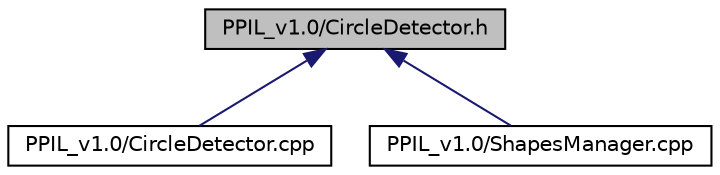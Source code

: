 digraph "PPIL_v1.0/CircleDetector.h"
{
 // LATEX_PDF_SIZE
  edge [fontname="Helvetica",fontsize="10",labelfontname="Helvetica",labelfontsize="10"];
  node [fontname="Helvetica",fontsize="10",shape=record];
  Node1 [label="PPIL_v1.0/CircleDetector.h",height=0.2,width=0.4,color="black", fillcolor="grey75", style="filled", fontcolor="black",tooltip=" "];
  Node1 -> Node2 [dir="back",color="midnightblue",fontsize="10",style="solid",fontname="Helvetica"];
  Node2 [label="PPIL_v1.0/CircleDetector.cpp",height=0.2,width=0.4,color="black", fillcolor="white", style="filled",URL="$_circle_detector_8cpp.html",tooltip=" "];
  Node1 -> Node3 [dir="back",color="midnightblue",fontsize="10",style="solid",fontname="Helvetica"];
  Node3 [label="PPIL_v1.0/ShapesManager.cpp",height=0.2,width=0.4,color="black", fillcolor="white", style="filled",URL="$_shapes_manager_8cpp.html",tooltip=" "];
}
